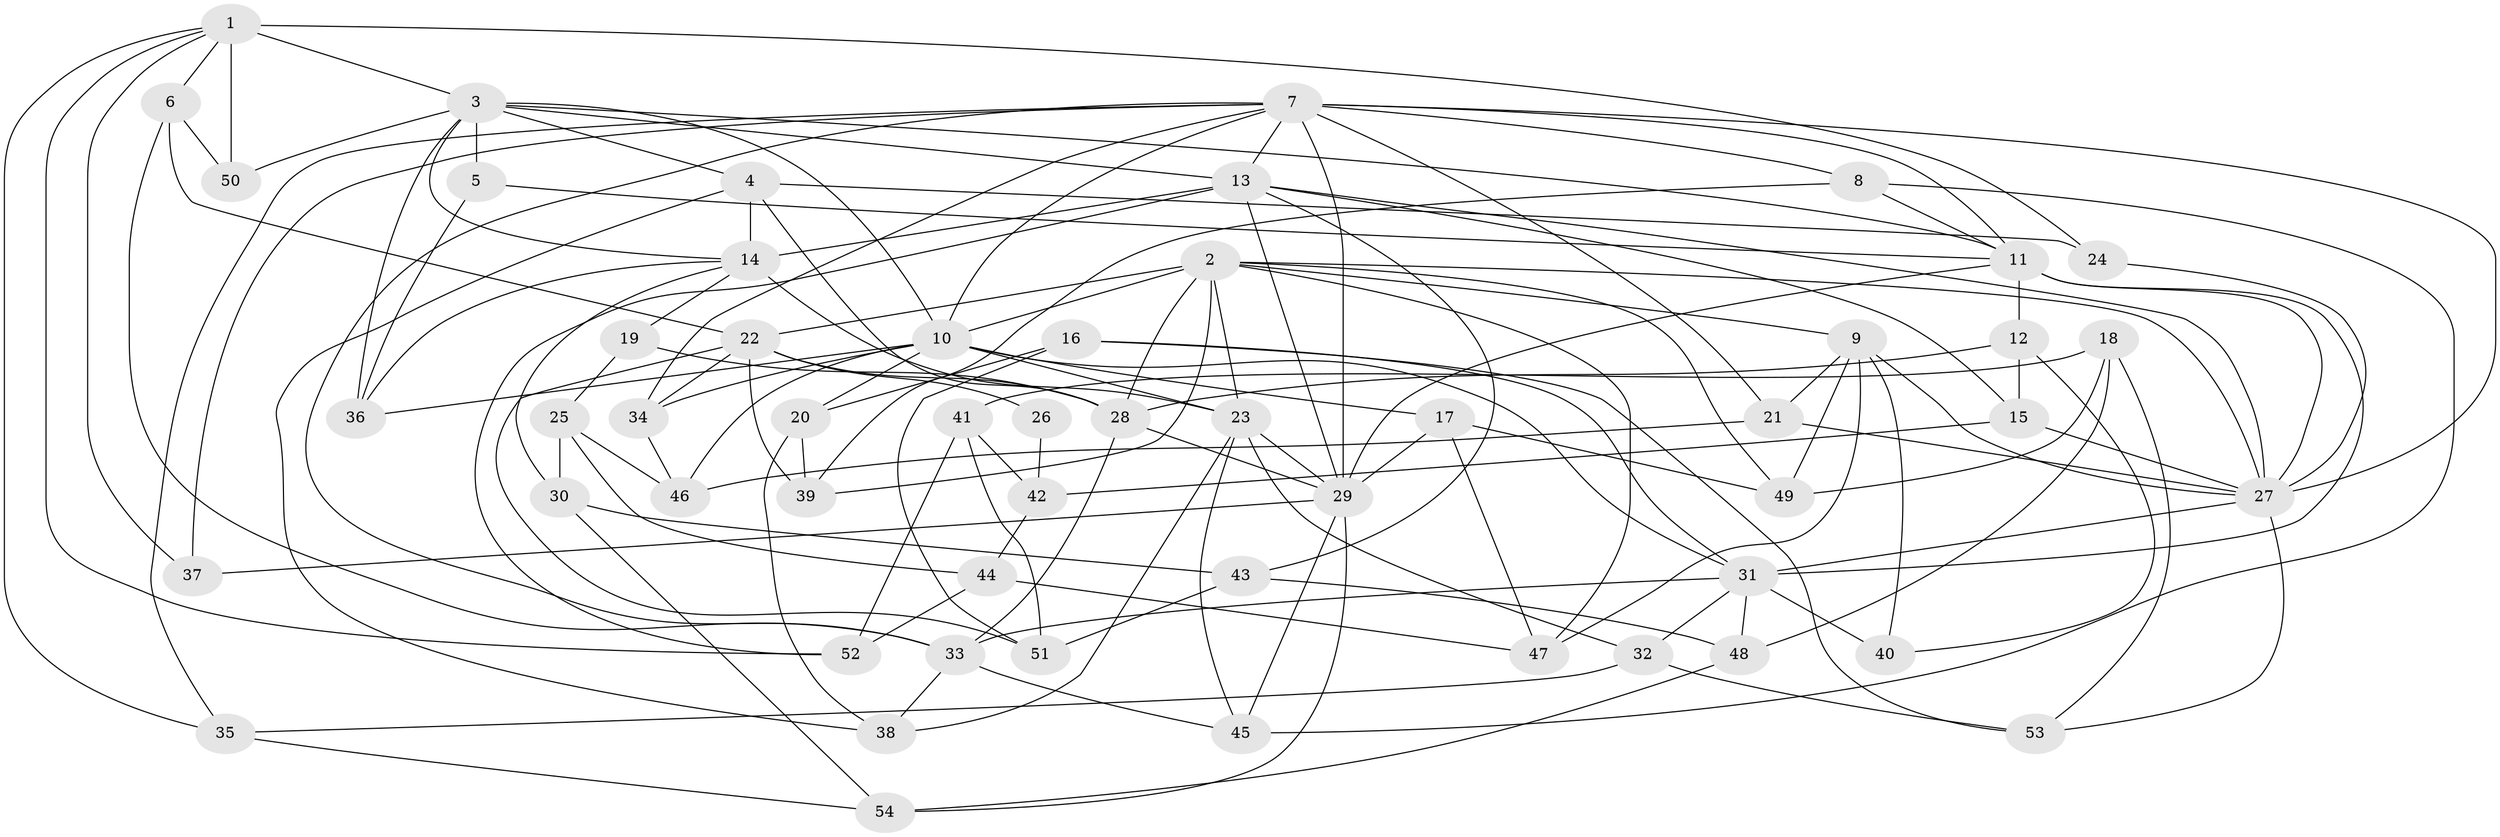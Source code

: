 // original degree distribution, {4: 1.0}
// Generated by graph-tools (version 1.1) at 2025/37/03/09/25 02:37:54]
// undirected, 54 vertices, 137 edges
graph export_dot {
graph [start="1"]
  node [color=gray90,style=filled];
  1;
  2;
  3;
  4;
  5;
  6;
  7;
  8;
  9;
  10;
  11;
  12;
  13;
  14;
  15;
  16;
  17;
  18;
  19;
  20;
  21;
  22;
  23;
  24;
  25;
  26;
  27;
  28;
  29;
  30;
  31;
  32;
  33;
  34;
  35;
  36;
  37;
  38;
  39;
  40;
  41;
  42;
  43;
  44;
  45;
  46;
  47;
  48;
  49;
  50;
  51;
  52;
  53;
  54;
  1 -- 3 [weight=2.0];
  1 -- 6 [weight=1.0];
  1 -- 24 [weight=2.0];
  1 -- 35 [weight=1.0];
  1 -- 37 [weight=1.0];
  1 -- 50 [weight=2.0];
  1 -- 52 [weight=1.0];
  2 -- 9 [weight=1.0];
  2 -- 10 [weight=1.0];
  2 -- 22 [weight=1.0];
  2 -- 23 [weight=1.0];
  2 -- 27 [weight=1.0];
  2 -- 28 [weight=2.0];
  2 -- 39 [weight=1.0];
  2 -- 47 [weight=1.0];
  2 -- 49 [weight=1.0];
  3 -- 4 [weight=1.0];
  3 -- 5 [weight=2.0];
  3 -- 10 [weight=1.0];
  3 -- 11 [weight=2.0];
  3 -- 13 [weight=1.0];
  3 -- 14 [weight=1.0];
  3 -- 36 [weight=1.0];
  3 -- 50 [weight=1.0];
  4 -- 14 [weight=4.0];
  4 -- 24 [weight=1.0];
  4 -- 28 [weight=3.0];
  4 -- 38 [weight=1.0];
  5 -- 11 [weight=1.0];
  5 -- 36 [weight=1.0];
  6 -- 22 [weight=1.0];
  6 -- 33 [weight=1.0];
  6 -- 50 [weight=1.0];
  7 -- 8 [weight=1.0];
  7 -- 10 [weight=1.0];
  7 -- 11 [weight=1.0];
  7 -- 13 [weight=1.0];
  7 -- 21 [weight=1.0];
  7 -- 27 [weight=1.0];
  7 -- 29 [weight=2.0];
  7 -- 33 [weight=1.0];
  7 -- 34 [weight=1.0];
  7 -- 35 [weight=1.0];
  7 -- 37 [weight=1.0];
  8 -- 11 [weight=1.0];
  8 -- 39 [weight=1.0];
  8 -- 45 [weight=1.0];
  9 -- 21 [weight=1.0];
  9 -- 27 [weight=3.0];
  9 -- 40 [weight=1.0];
  9 -- 47 [weight=1.0];
  9 -- 49 [weight=1.0];
  10 -- 17 [weight=1.0];
  10 -- 20 [weight=1.0];
  10 -- 23 [weight=1.0];
  10 -- 31 [weight=1.0];
  10 -- 34 [weight=1.0];
  10 -- 36 [weight=1.0];
  10 -- 46 [weight=1.0];
  11 -- 12 [weight=1.0];
  11 -- 27 [weight=1.0];
  11 -- 29 [weight=1.0];
  11 -- 31 [weight=2.0];
  12 -- 15 [weight=1.0];
  12 -- 28 [weight=1.0];
  12 -- 40 [weight=1.0];
  13 -- 14 [weight=2.0];
  13 -- 15 [weight=1.0];
  13 -- 27 [weight=1.0];
  13 -- 29 [weight=2.0];
  13 -- 43 [weight=1.0];
  13 -- 52 [weight=1.0];
  14 -- 19 [weight=1.0];
  14 -- 23 [weight=2.0];
  14 -- 30 [weight=1.0];
  14 -- 36 [weight=1.0];
  15 -- 27 [weight=1.0];
  15 -- 42 [weight=1.0];
  16 -- 20 [weight=1.0];
  16 -- 31 [weight=1.0];
  16 -- 51 [weight=1.0];
  16 -- 53 [weight=1.0];
  17 -- 29 [weight=1.0];
  17 -- 47 [weight=1.0];
  17 -- 49 [weight=1.0];
  18 -- 41 [weight=1.0];
  18 -- 48 [weight=1.0];
  18 -- 49 [weight=1.0];
  18 -- 53 [weight=1.0];
  19 -- 25 [weight=1.0];
  19 -- 28 [weight=2.0];
  20 -- 38 [weight=1.0];
  20 -- 39 [weight=1.0];
  21 -- 27 [weight=1.0];
  21 -- 46 [weight=1.0];
  22 -- 26 [weight=3.0];
  22 -- 28 [weight=2.0];
  22 -- 34 [weight=1.0];
  22 -- 39 [weight=1.0];
  22 -- 51 [weight=1.0];
  23 -- 29 [weight=1.0];
  23 -- 32 [weight=1.0];
  23 -- 38 [weight=1.0];
  23 -- 45 [weight=1.0];
  24 -- 27 [weight=1.0];
  25 -- 30 [weight=1.0];
  25 -- 44 [weight=1.0];
  25 -- 46 [weight=1.0];
  26 -- 42 [weight=1.0];
  27 -- 31 [weight=1.0];
  27 -- 53 [weight=1.0];
  28 -- 29 [weight=1.0];
  28 -- 33 [weight=1.0];
  29 -- 37 [weight=2.0];
  29 -- 45 [weight=1.0];
  29 -- 54 [weight=1.0];
  30 -- 43 [weight=1.0];
  30 -- 54 [weight=1.0];
  31 -- 32 [weight=1.0];
  31 -- 33 [weight=1.0];
  31 -- 40 [weight=2.0];
  31 -- 48 [weight=1.0];
  32 -- 35 [weight=1.0];
  32 -- 53 [weight=1.0];
  33 -- 38 [weight=1.0];
  33 -- 45 [weight=1.0];
  34 -- 46 [weight=1.0];
  35 -- 54 [weight=1.0];
  41 -- 42 [weight=1.0];
  41 -- 51 [weight=1.0];
  41 -- 52 [weight=1.0];
  42 -- 44 [weight=1.0];
  43 -- 48 [weight=1.0];
  43 -- 51 [weight=1.0];
  44 -- 47 [weight=1.0];
  44 -- 52 [weight=1.0];
  48 -- 54 [weight=1.0];
}
